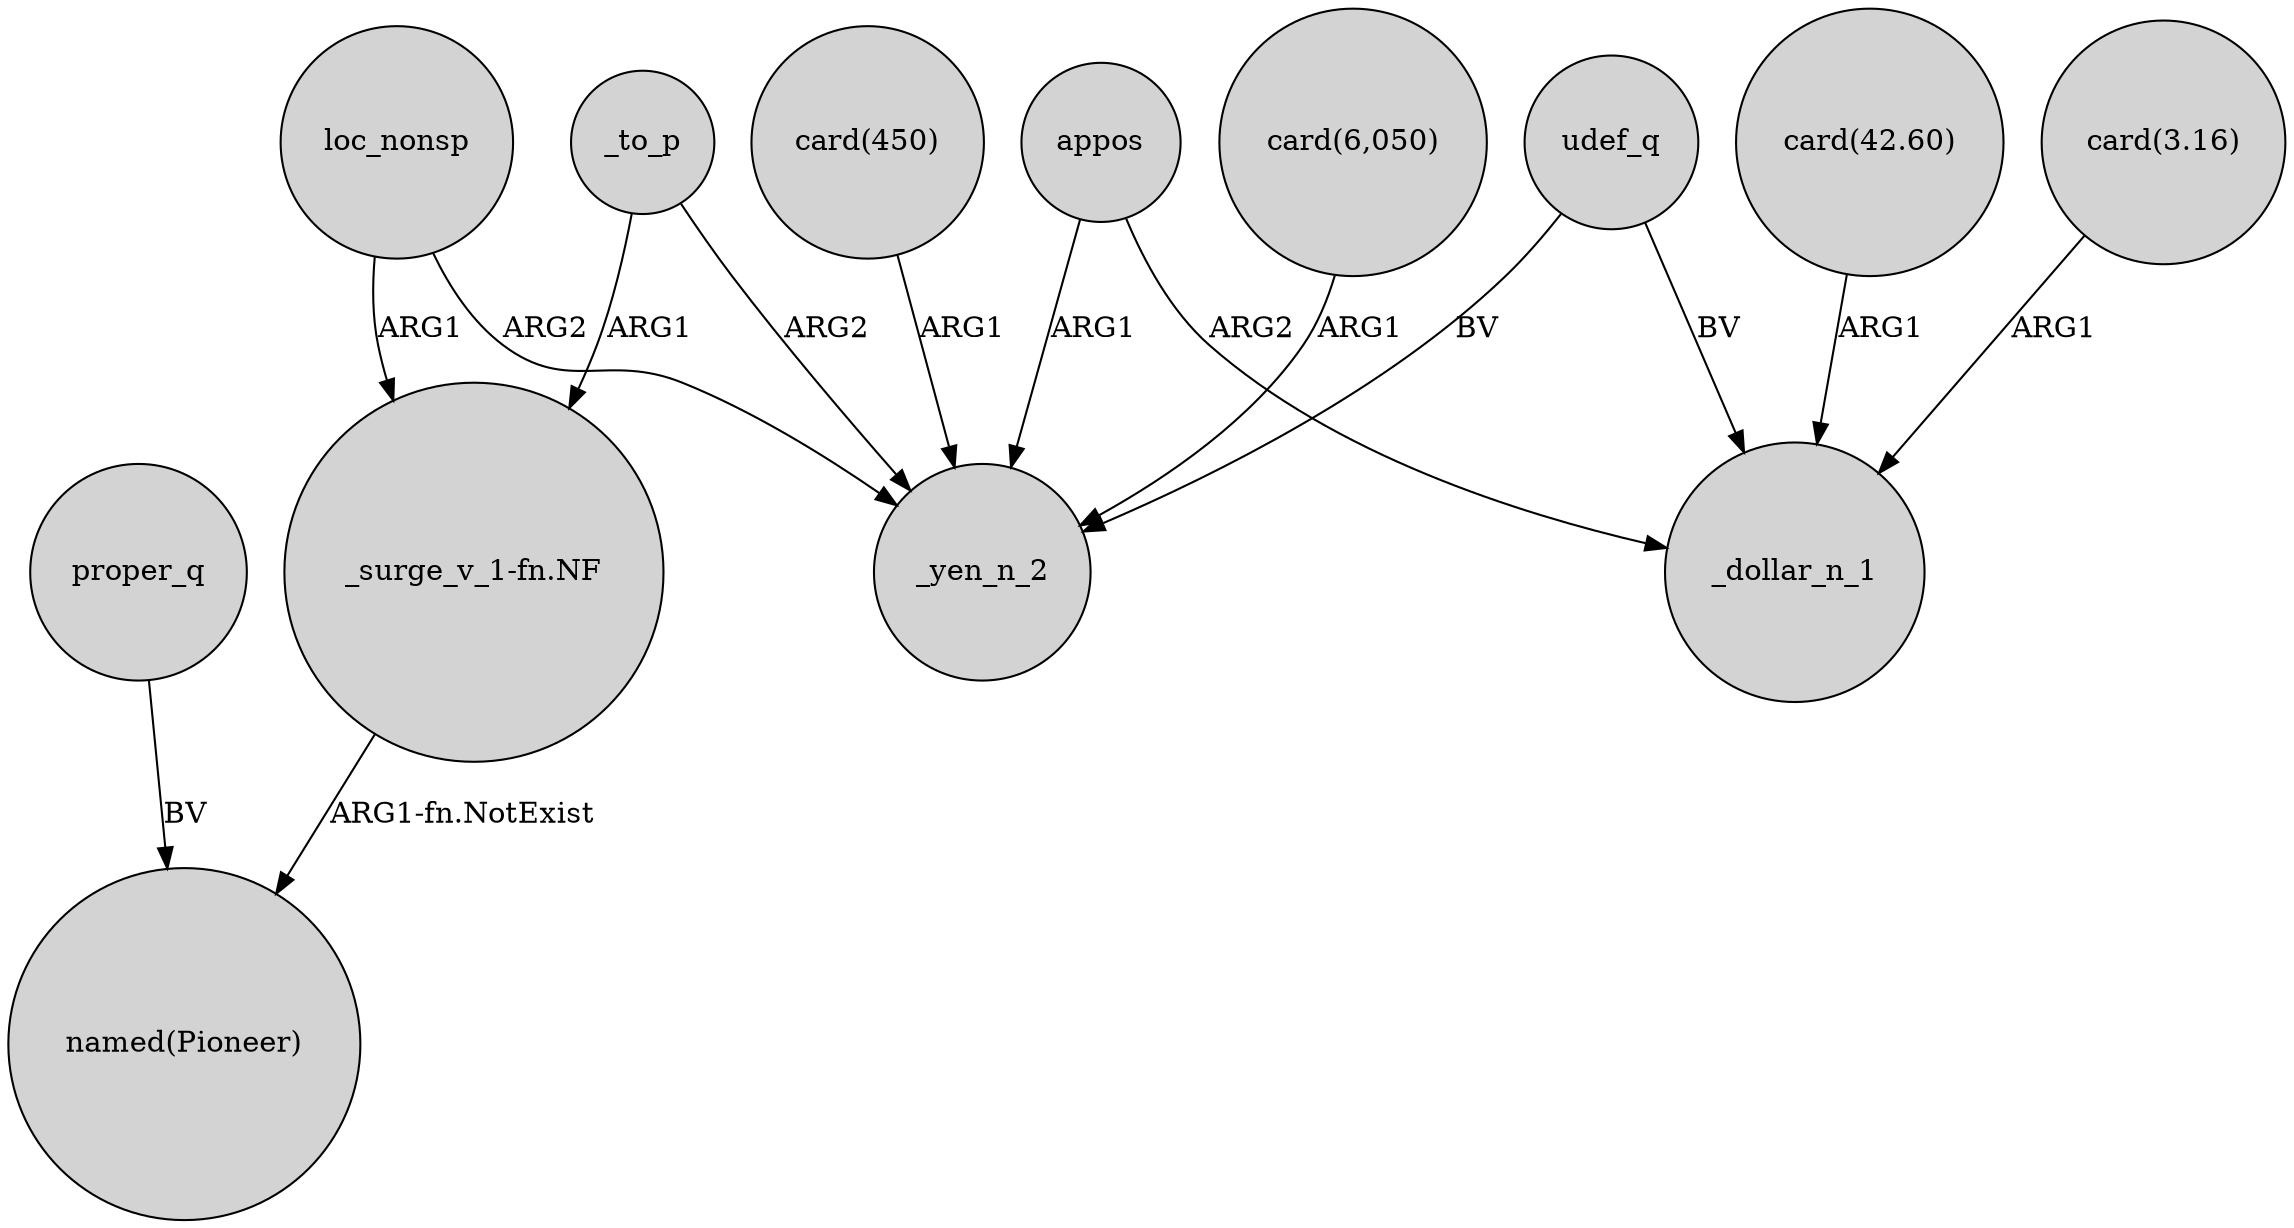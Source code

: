 digraph {
	node [shape=circle style=filled]
	proper_q -> "named(Pioneer)" [label=BV]
	"card(42.60)" -> _dollar_n_1 [label=ARG1]
	appos -> _dollar_n_1 [label=ARG2]
	_to_p -> _yen_n_2 [label=ARG2]
	udef_q -> _yen_n_2 [label=BV]
	loc_nonsp -> _yen_n_2 [label=ARG2]
	"_surge_v_1-fn.NF" -> "named(Pioneer)" [label="ARG1-fn.NotExist"]
	udef_q -> _dollar_n_1 [label=BV]
	"card(3.16)" -> _dollar_n_1 [label=ARG1]
	"card(6,050)" -> _yen_n_2 [label=ARG1]
	"card(450)" -> _yen_n_2 [label=ARG1]
	_to_p -> "_surge_v_1-fn.NF" [label=ARG1]
	loc_nonsp -> "_surge_v_1-fn.NF" [label=ARG1]
	appos -> _yen_n_2 [label=ARG1]
}
